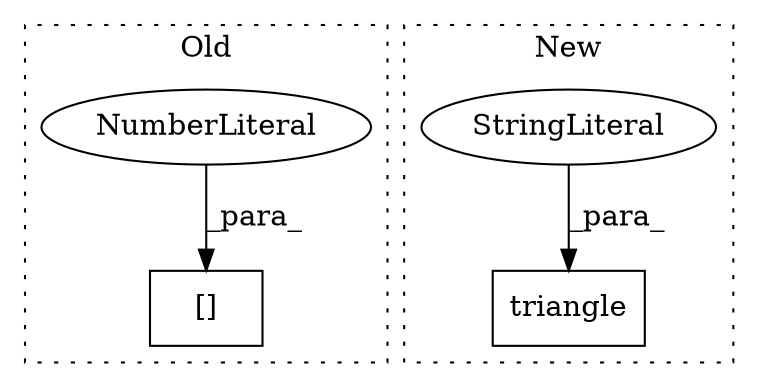 digraph G {
subgraph cluster0 {
1 [label="[]" a="2" s="800,810" l="9,1" shape="box"];
3 [label="NumberLiteral" a="34" s="809" l="1" shape="ellipse"];
label = "Old";
style="dotted";
}
subgraph cluster1 {
2 [label="triangle" a="32" s="747,777" l="9,1" shape="box"];
4 [label="StringLiteral" a="45" s="768" l="9" shape="ellipse"];
label = "New";
style="dotted";
}
3 -> 1 [label="_para_"];
4 -> 2 [label="_para_"];
}